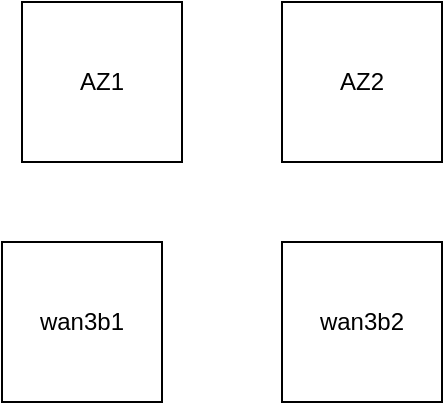 <mxfile version="13.10.0" type="embed">
    <diagram id="bCU7D1yxFHBLOErIZVKP" name="Page-1">
        <mxGraphModel dx="1146" dy="769" grid="1" gridSize="10" guides="1" tooltips="1" connect="1" arrows="1" fold="1" page="1" pageScale="1" pageWidth="850" pageHeight="1100" math="0" shadow="0">
            <root>
                <mxCell id="0"/>
                <mxCell id="1" parent="0"/>
                <mxCell id="2" value="AZ1" style="whiteSpace=wrap;html=1;aspect=fixed;" vertex="1" parent="1">
                    <mxGeometry x="90" y="70" width="80" height="80" as="geometry"/>
                </mxCell>
                <mxCell id="3" value="AZ2" style="whiteSpace=wrap;html=1;aspect=fixed;" vertex="1" parent="1">
                    <mxGeometry x="220" y="70" width="80" height="80" as="geometry"/>
                </mxCell>
                <mxCell id="4" value="wan3b2" style="whiteSpace=wrap;html=1;aspect=fixed;" vertex="1" parent="1">
                    <mxGeometry x="220" y="190" width="80" height="80" as="geometry"/>
                </mxCell>
                <mxCell id="5" value="wan3b1" style="whiteSpace=wrap;html=1;aspect=fixed;" vertex="1" parent="1">
                    <mxGeometry x="80" y="190" width="80" height="80" as="geometry"/>
                </mxCell>
            </root>
        </mxGraphModel>
    </diagram>
</mxfile>